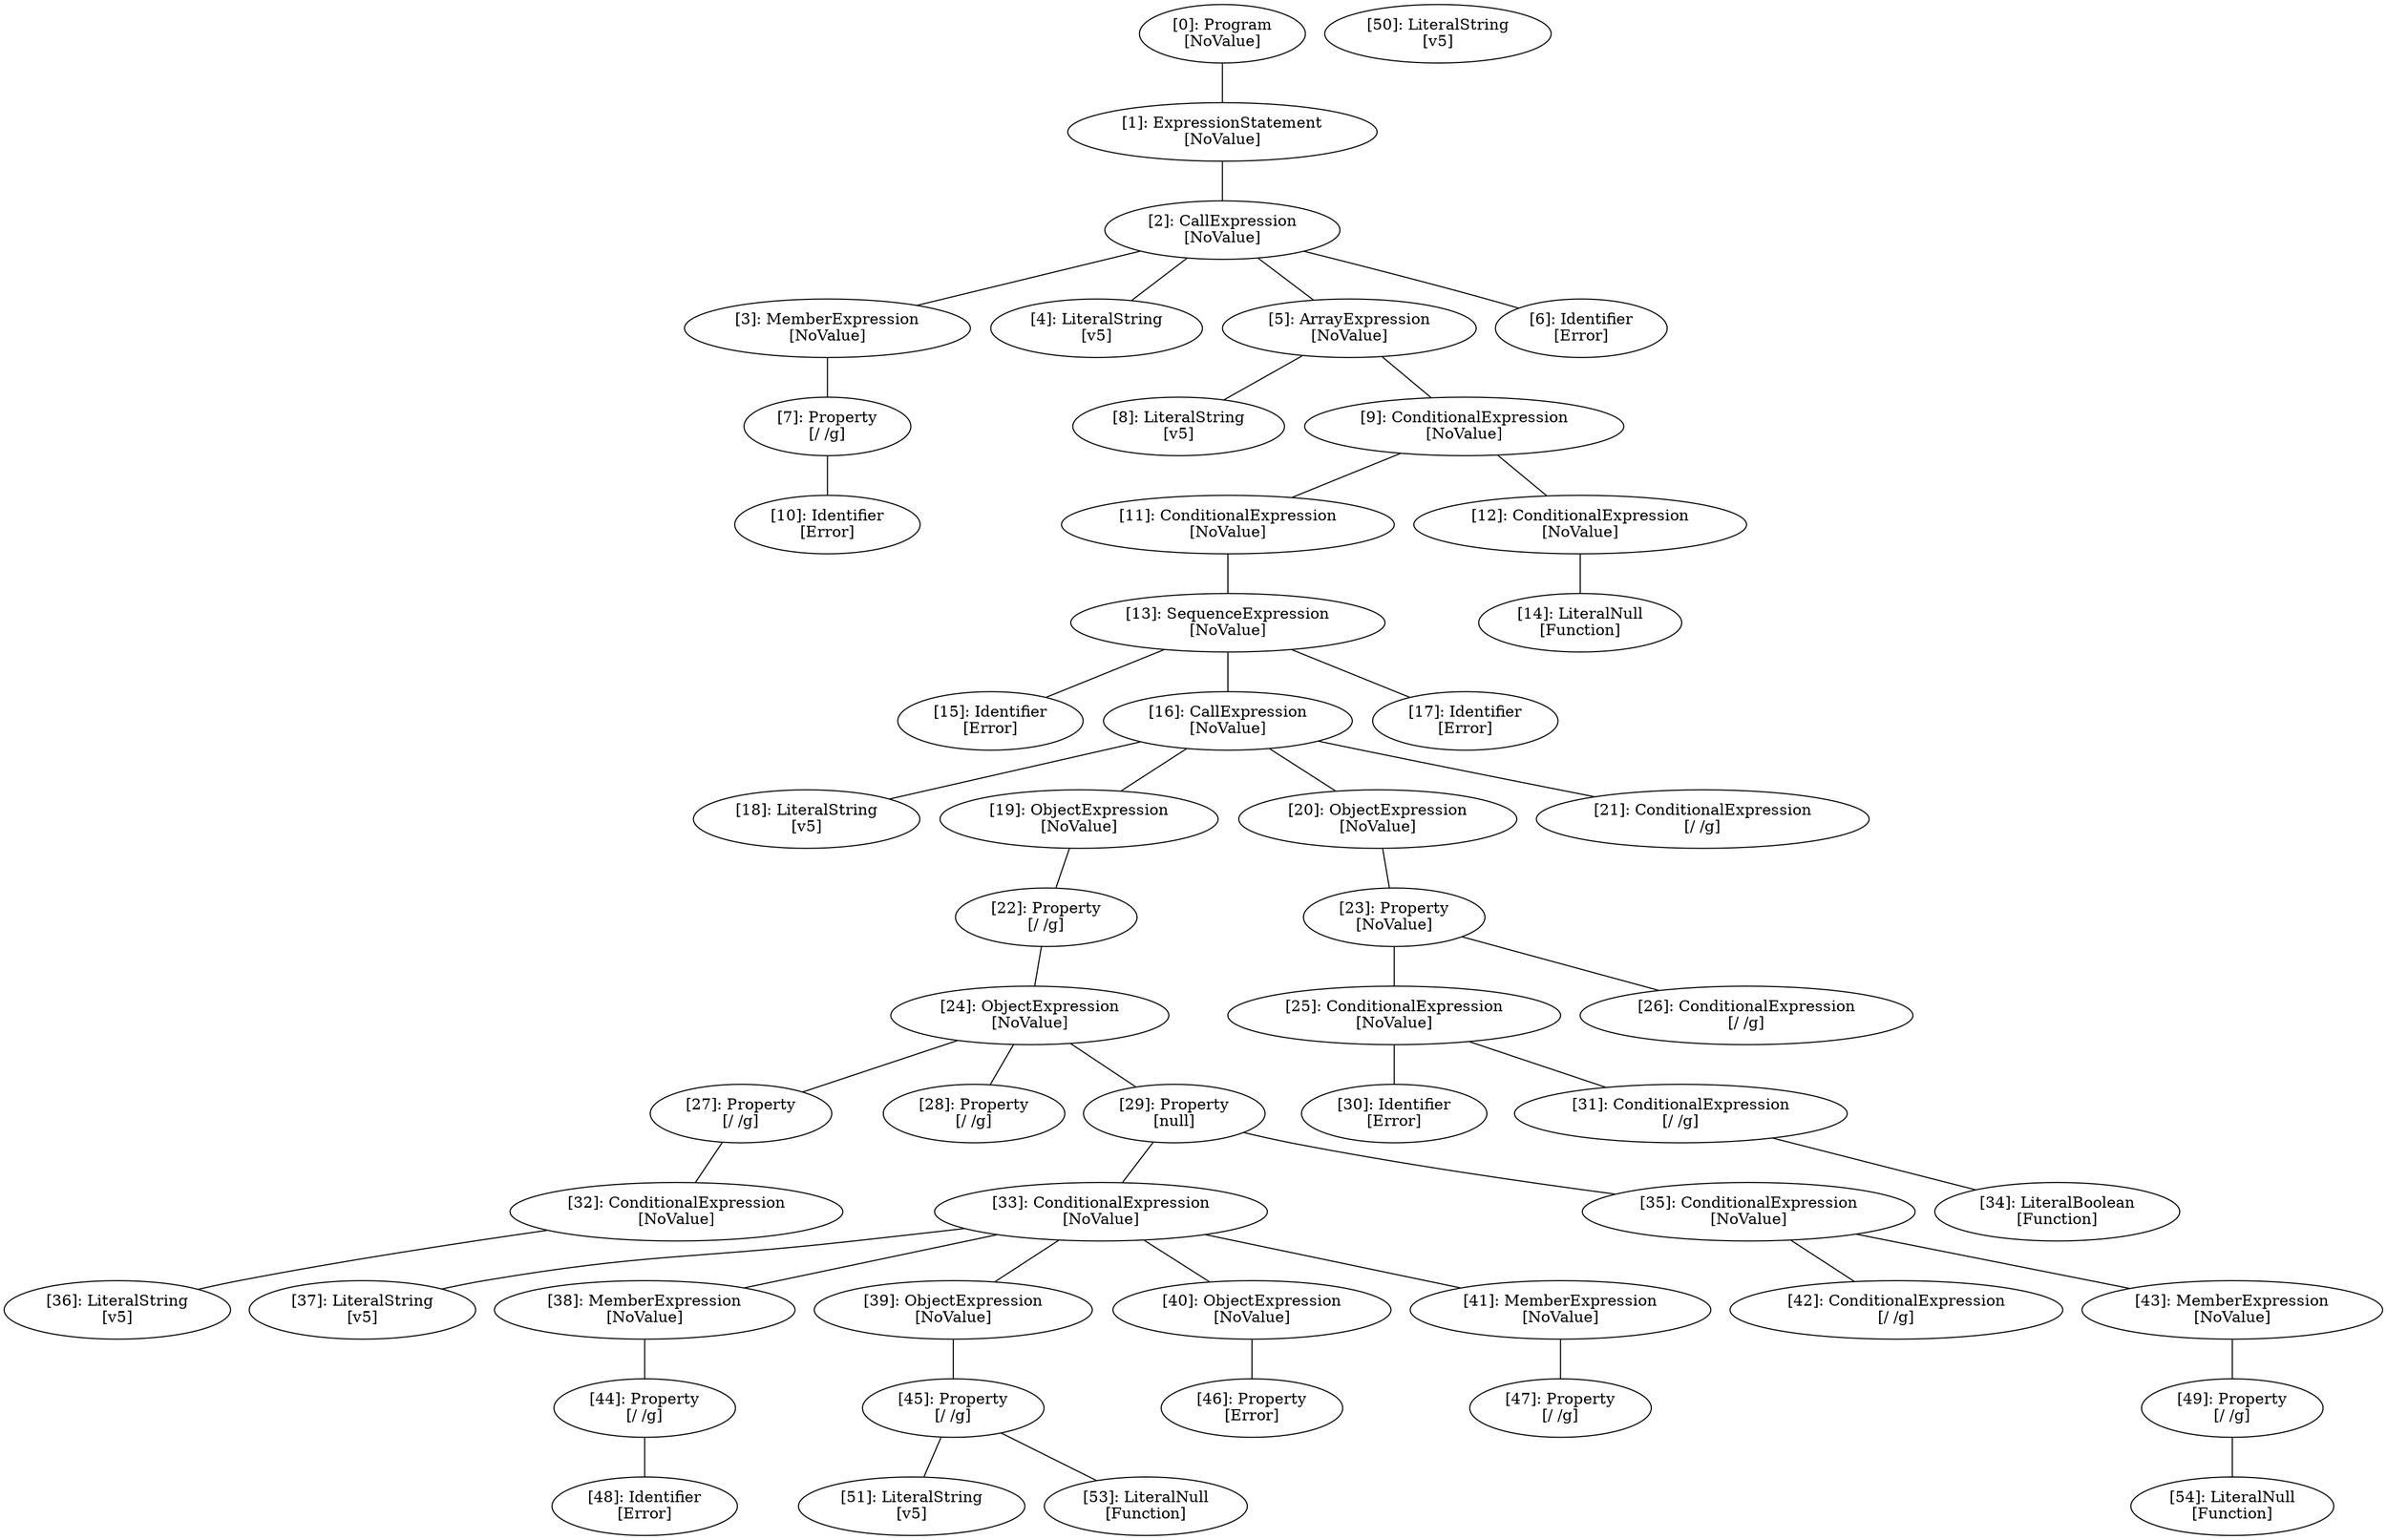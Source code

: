 // Result
graph {
	0 [label="[0]: Program
[NoValue]"]
	1 [label="[1]: ExpressionStatement
[NoValue]"]
	2 [label="[2]: CallExpression
[NoValue]"]
	3 [label="[3]: MemberExpression
[NoValue]"]
	4 [label="[4]: LiteralString
[v5]"]
	5 [label="[5]: ArrayExpression
[NoValue]"]
	6 [label="[6]: Identifier
[Error]"]
	7 [label="[7]: Property
[/ /g]"]
	8 [label="[8]: LiteralString
[v5]"]
	9 [label="[9]: ConditionalExpression
[NoValue]"]
	10 [label="[10]: Identifier
[Error]"]
	11 [label="[11]: ConditionalExpression
[NoValue]"]
	12 [label="[12]: ConditionalExpression
[NoValue]"]
	13 [label="[13]: SequenceExpression
[NoValue]"]
	14 [label="[14]: LiteralNull
[Function]"]
	15 [label="[15]: Identifier
[Error]"]
	16 [label="[16]: CallExpression
[NoValue]"]
	17 [label="[17]: Identifier
[Error]"]
	18 [label="[18]: LiteralString
[v5]"]
	19 [label="[19]: ObjectExpression
[NoValue]"]
	20 [label="[20]: ObjectExpression
[NoValue]"]
	21 [label="[21]: ConditionalExpression
[/ /g]"]
	22 [label="[22]: Property
[/ /g]"]
	23 [label="[23]: Property
[NoValue]"]
	24 [label="[24]: ObjectExpression
[NoValue]"]
	25 [label="[25]: ConditionalExpression
[NoValue]"]
	26 [label="[26]: ConditionalExpression
[/ /g]"]
	27 [label="[27]: Property
[/ /g]"]
	28 [label="[28]: Property
[/ /g]"]
	29 [label="[29]: Property
[null]"]
	30 [label="[30]: Identifier
[Error]"]
	31 [label="[31]: ConditionalExpression
[/ /g]"]
	32 [label="[32]: ConditionalExpression
[NoValue]"]
	33 [label="[33]: ConditionalExpression
[NoValue]"]
	34 [label="[34]: LiteralBoolean
[Function]"]
	35 [label="[35]: ConditionalExpression
[NoValue]"]
	36 [label="[36]: LiteralString
[v5]"]
	37 [label="[37]: LiteralString
[v5]"]
	38 [label="[38]: MemberExpression
[NoValue]"]
	39 [label="[39]: ObjectExpression
[NoValue]"]
	40 [label="[40]: ObjectExpression
[NoValue]"]
	41 [label="[41]: MemberExpression
[NoValue]"]
	42 [label="[42]: ConditionalExpression
[/ /g]"]
	43 [label="[43]: MemberExpression
[NoValue]"]
	44 [label="[44]: Property
[/ /g]"]
	45 [label="[45]: Property
[/ /g]"]
	46 [label="[46]: Property
[Error]"]
	47 [label="[47]: Property
[/ /g]"]
	48 [label="[48]: Identifier
[Error]"]
	49 [label="[49]: Property
[/ /g]"]
	50 [label="[50]: LiteralString
[v5]"]
	51 [label="[51]: LiteralString
[v5]"]
	53 [label="[53]: LiteralNull
[Function]"]
	54 [label="[54]: LiteralNull
[Function]"]
	0 -- 1
	1 -- 2
	2 -- 3
	2 -- 4
	2 -- 5
	2 -- 6
	3 -- 7
	5 -- 8
	5 -- 9
	7 -- 10
	9 -- 11
	9 -- 12
	11 -- 13
	12 -- 14
	13 -- 15
	13 -- 16
	13 -- 17
	16 -- 18
	16 -- 19
	16 -- 20
	16 -- 21
	19 -- 22
	20 -- 23
	22 -- 24
	23 -- 25
	23 -- 26
	24 -- 27
	24 -- 28
	24 -- 29
	25 -- 30
	25 -- 31
	27 -- 32
	29 -- 33
	29 -- 35
	31 -- 34
	32 -- 36
	33 -- 37
	33 -- 38
	33 -- 39
	33 -- 40
	33 -- 41
	35 -- 42
	35 -- 43
	38 -- 44
	39 -- 45
	40 -- 46
	41 -- 47
	43 -- 49
	44 -- 48
	45 -- 51
	45 -- 53
	49 -- 54
}
